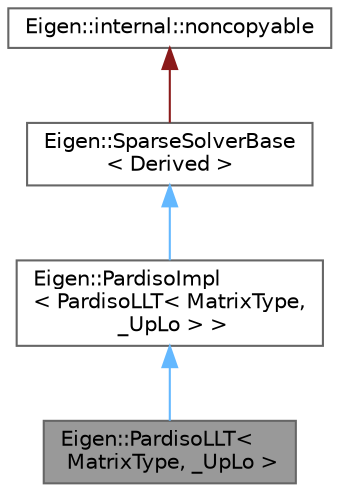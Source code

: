 digraph "Eigen::PardisoLLT&lt; MatrixType, _UpLo &gt;"
{
 // LATEX_PDF_SIZE
  bgcolor="transparent";
  edge [fontname=Helvetica,fontsize=10,labelfontname=Helvetica,labelfontsize=10];
  node [fontname=Helvetica,fontsize=10,shape=box,height=0.2,width=0.4];
  Node1 [id="Node000001",label="Eigen::PardisoLLT\<\l MatrixType, _UpLo \>",height=0.2,width=0.4,color="gray40", fillcolor="grey60", style="filled", fontcolor="black",tooltip="A sparse direct Cholesky (LLT) factorization and solver based on the PARDISO library"];
  Node2 -> Node1 [id="edge4_Node000001_Node000002",dir="back",color="steelblue1",style="solid",tooltip=" "];
  Node2 [id="Node000002",label="Eigen::PardisoImpl\l\< PardisoLLT\< MatrixType,\l _UpLo \> \>",height=0.2,width=0.4,color="gray40", fillcolor="white", style="filled",URL="$class_eigen_1_1_pardiso_impl.html",tooltip=" "];
  Node3 -> Node2 [id="edge5_Node000002_Node000003",dir="back",color="steelblue1",style="solid",tooltip=" "];
  Node3 [id="Node000003",label="Eigen::SparseSolverBase\l\< Derived \>",height=0.2,width=0.4,color="gray40", fillcolor="white", style="filled",URL="$class_eigen_1_1_sparse_solver_base.html",tooltip="A base class for sparse solvers"];
  Node4 -> Node3 [id="edge6_Node000003_Node000004",dir="back",color="firebrick4",style="solid",tooltip=" "];
  Node4 [id="Node000004",label="Eigen::internal::noncopyable",height=0.2,width=0.4,color="gray40", fillcolor="white", style="filled",URL="$class_eigen_1_1internal_1_1noncopyable.html",tooltip=" "];
}
